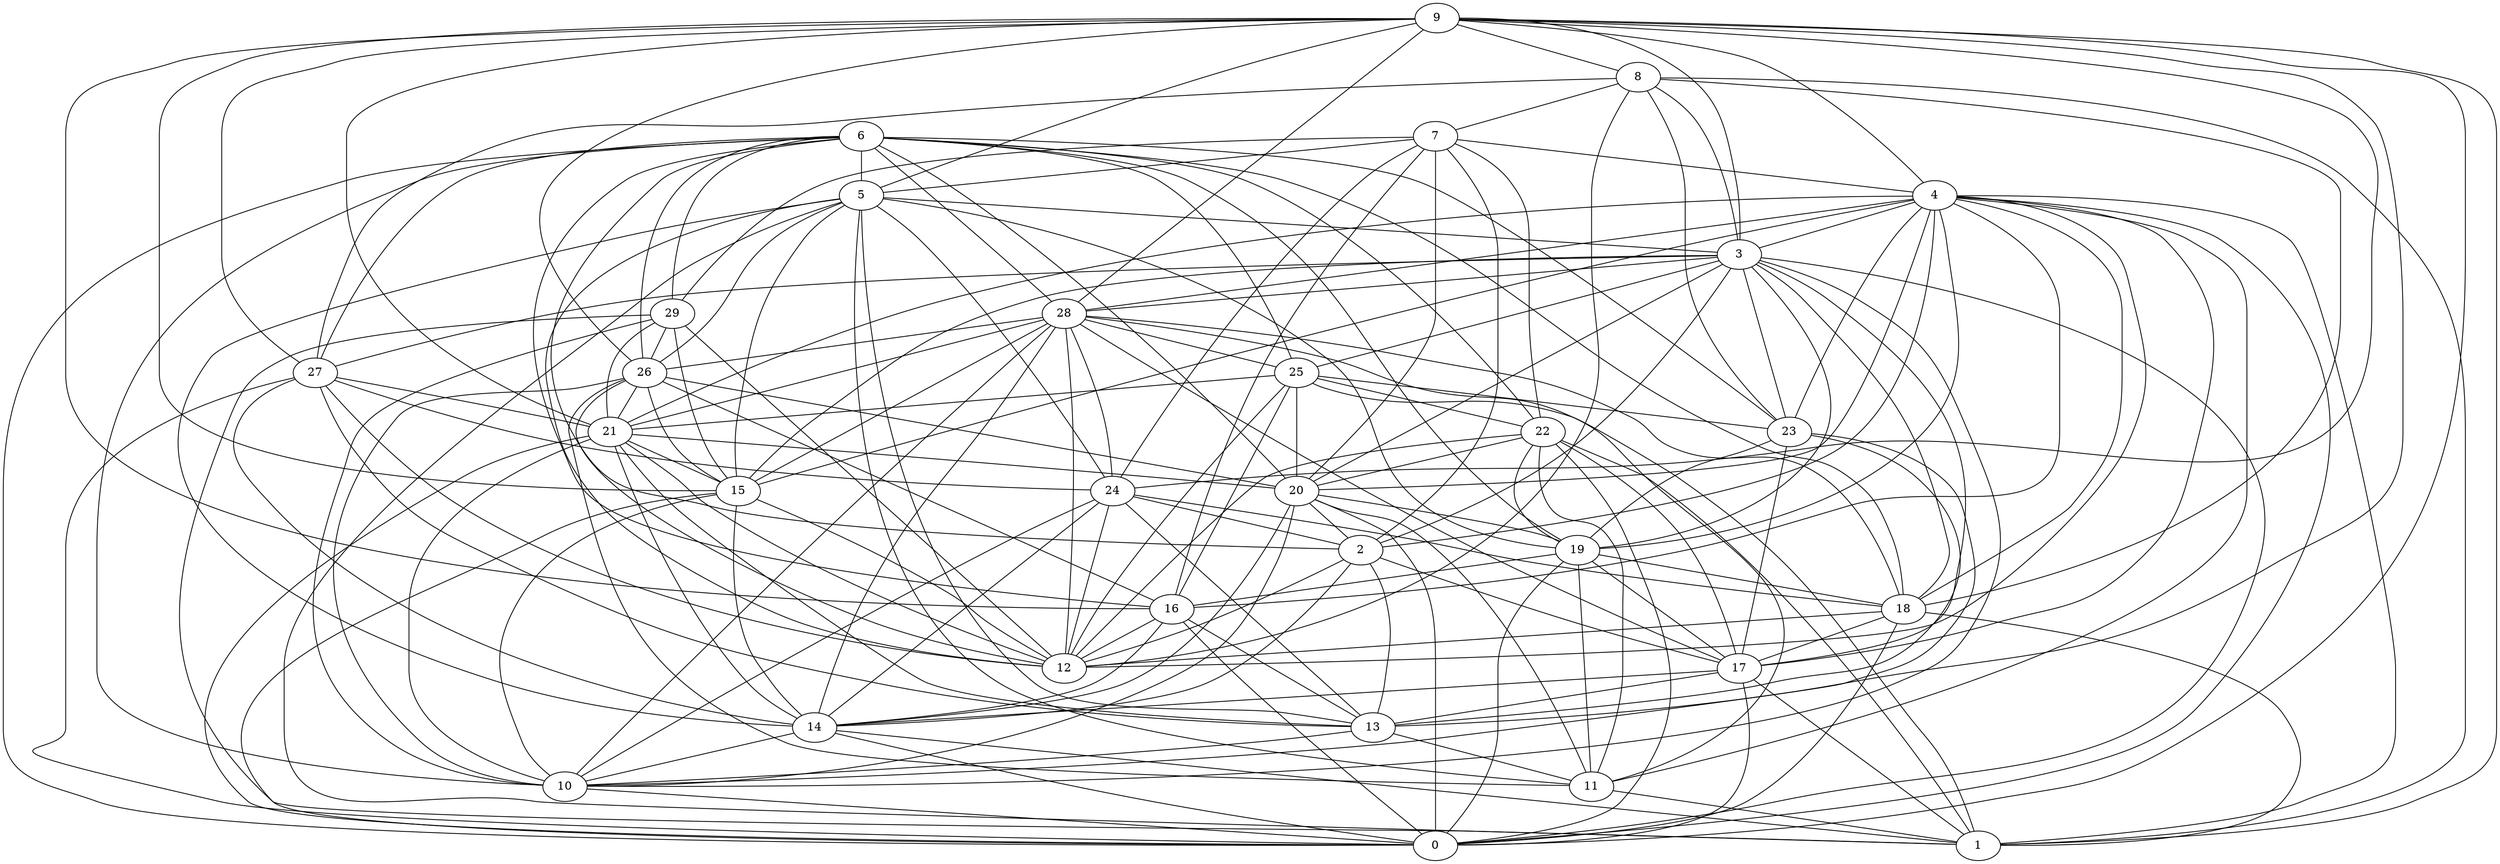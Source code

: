 digraph GG_graph {

subgraph G_graph {
edge [color = black]
"4" -> "16" [dir = none]
"4" -> "23" [dir = none]
"4" -> "3" [dir = none]
"4" -> "21" [dir = none]
"4" -> "11" [dir = none]
"4" -> "28" [dir = none]
"4" -> "17" [dir = none]
"22" -> "12" [dir = none]
"22" -> "17" [dir = none]
"22" -> "1" [dir = none]
"22" -> "19" [dir = none]
"9" -> "8" [dir = none]
"9" -> "16" [dir = none]
"9" -> "27" [dir = none]
"9" -> "28" [dir = none]
"9" -> "3" [dir = none]
"9" -> "13" [dir = none]
"26" -> "20" [dir = none]
"26" -> "11" [dir = none]
"26" -> "21" [dir = none]
"26" -> "10" [dir = none]
"26" -> "15" [dir = none]
"14" -> "10" [dir = none]
"15" -> "10" [dir = none]
"15" -> "12" [dir = none]
"29" -> "10" [dir = none]
"29" -> "15" [dir = none]
"29" -> "21" [dir = none]
"27" -> "0" [dir = none]
"27" -> "21" [dir = none]
"27" -> "24" [dir = none]
"27" -> "12" [dir = none]
"17" -> "0" [dir = none]
"17" -> "14" [dir = none]
"28" -> "14" [dir = none]
"28" -> "17" [dir = none]
"28" -> "12" [dir = none]
"28" -> "26" [dir = none]
"28" -> "10" [dir = none]
"28" -> "11" [dir = none]
"28" -> "24" [dir = none]
"10" -> "0" [dir = none]
"7" -> "22" [dir = none]
"7" -> "24" [dir = none]
"7" -> "20" [dir = none]
"23" -> "19" [dir = none]
"23" -> "10" [dir = none]
"21" -> "13" [dir = none]
"21" -> "0" [dir = none]
"21" -> "10" [dir = none]
"21" -> "12" [dir = none]
"21" -> "20" [dir = none]
"21" -> "14" [dir = none]
"20" -> "10" [dir = none]
"20" -> "0" [dir = none]
"20" -> "2" [dir = none]
"24" -> "2" [dir = none]
"24" -> "12" [dir = none]
"24" -> "10" [dir = none]
"16" -> "14" [dir = none]
"25" -> "16" [dir = none]
"25" -> "1" [dir = none]
"25" -> "22" [dir = none]
"25" -> "23" [dir = none]
"25" -> "12" [dir = none]
"2" -> "13" [dir = none]
"3" -> "20" [dir = none]
"3" -> "10" [dir = none]
"3" -> "27" [dir = none]
"3" -> "25" [dir = none]
"6" -> "22" [dir = none]
"6" -> "26" [dir = none]
"6" -> "10" [dir = none]
"6" -> "29" [dir = none]
"6" -> "18" [dir = none]
"19" -> "16" [dir = none]
"5" -> "15" [dir = none]
"5" -> "13" [dir = none]
"5" -> "26" [dir = none]
"5" -> "3" [dir = none]
"18" -> "1" [dir = none]
"18" -> "0" [dir = none]
"8" -> "23" [dir = none]
"8" -> "7" [dir = none]
"8" -> "18" [dir = none]
"8" -> "3" [dir = none]
"8" -> "27" [dir = none]
"6" -> "27" [dir = none]
"4" -> "0" [dir = none]
"6" -> "5" [dir = none]
"6" -> "2" [dir = none]
"20" -> "11" [dir = none]
"19" -> "17" [dir = none]
"5" -> "24" [dir = none]
"2" -> "17" [dir = none]
"6" -> "28" [dir = none]
"6" -> "25" [dir = none]
"16" -> "13" [dir = none]
"23" -> "17" [dir = none]
"19" -> "11" [dir = none]
"9" -> "0" [dir = none]
"24" -> "14" [dir = none]
"9" -> "21" [dir = none]
"3" -> "17" [dir = none]
"26" -> "12" [dir = none]
"3" -> "15" [dir = none]
"6" -> "16" [dir = none]
"2" -> "14" [dir = none]
"7" -> "16" [dir = none]
"22" -> "0" [dir = none]
"24" -> "18" [dir = none]
"22" -> "11" [dir = none]
"14" -> "1" [dir = none]
"9" -> "1" [dir = none]
"5" -> "14" [dir = none]
"25" -> "20" [dir = none]
"3" -> "0" [dir = none]
"8" -> "1" [dir = none]
"3" -> "28" [dir = none]
"9" -> "24" [dir = none]
"13" -> "11" [dir = none]
"6" -> "23" [dir = none]
"19" -> "0" [dir = none]
"28" -> "25" [dir = none]
"29" -> "1" [dir = none]
"7" -> "4" [dir = none]
"28" -> "21" [dir = none]
"4" -> "20" [dir = none]
"27" -> "14" [dir = none]
"28" -> "15" [dir = none]
"27" -> "13" [dir = none]
"2" -> "12" [dir = none]
"14" -> "0" [dir = none]
"5" -> "1" [dir = none]
"4" -> "15" [dir = none]
"3" -> "18" [dir = none]
"20" -> "19" [dir = none]
"9" -> "26" [dir = none]
"19" -> "18" [dir = none]
"17" -> "13" [dir = none]
"9" -> "15" [dir = none]
"18" -> "17" [dir = none]
"28" -> "18" [dir = none]
"3" -> "2" [dir = none]
"9" -> "4" [dir = none]
"17" -> "1" [dir = none]
"6" -> "0" [dir = none]
"6" -> "19" [dir = none]
"7" -> "2" [dir = none]
"15" -> "0" [dir = none]
"26" -> "16" [dir = none]
"11" -> "1" [dir = none]
"4" -> "1" [dir = none]
"22" -> "20" [dir = none]
"16" -> "12" [dir = none]
"4" -> "18" [dir = none]
"4" -> "2" [dir = none]
"29" -> "26" [dir = none]
"9" -> "5" [dir = none]
"18" -> "12" [dir = none]
"4" -> "19" [dir = none]
"5" -> "11" [dir = none]
"16" -> "0" [dir = none]
"25" -> "21" [dir = none]
"29" -> "12" [dir = none]
"13" -> "10" [dir = none]
"8" -> "12" [dir = none]
"7" -> "29" [dir = none]
"20" -> "14" [dir = none]
"24" -> "13" [dir = none]
"21" -> "15" [dir = none]
"4" -> "12" [dir = none]
"6" -> "20" [dir = none]
"23" -> "13" [dir = none]
"5" -> "19" [dir = none]
"3" -> "19" [dir = none]
"3" -> "23" [dir = none]
"15" -> "14" [dir = none]
"7" -> "5" [dir = none]
"5" -> "12" [dir = none]
}

}

